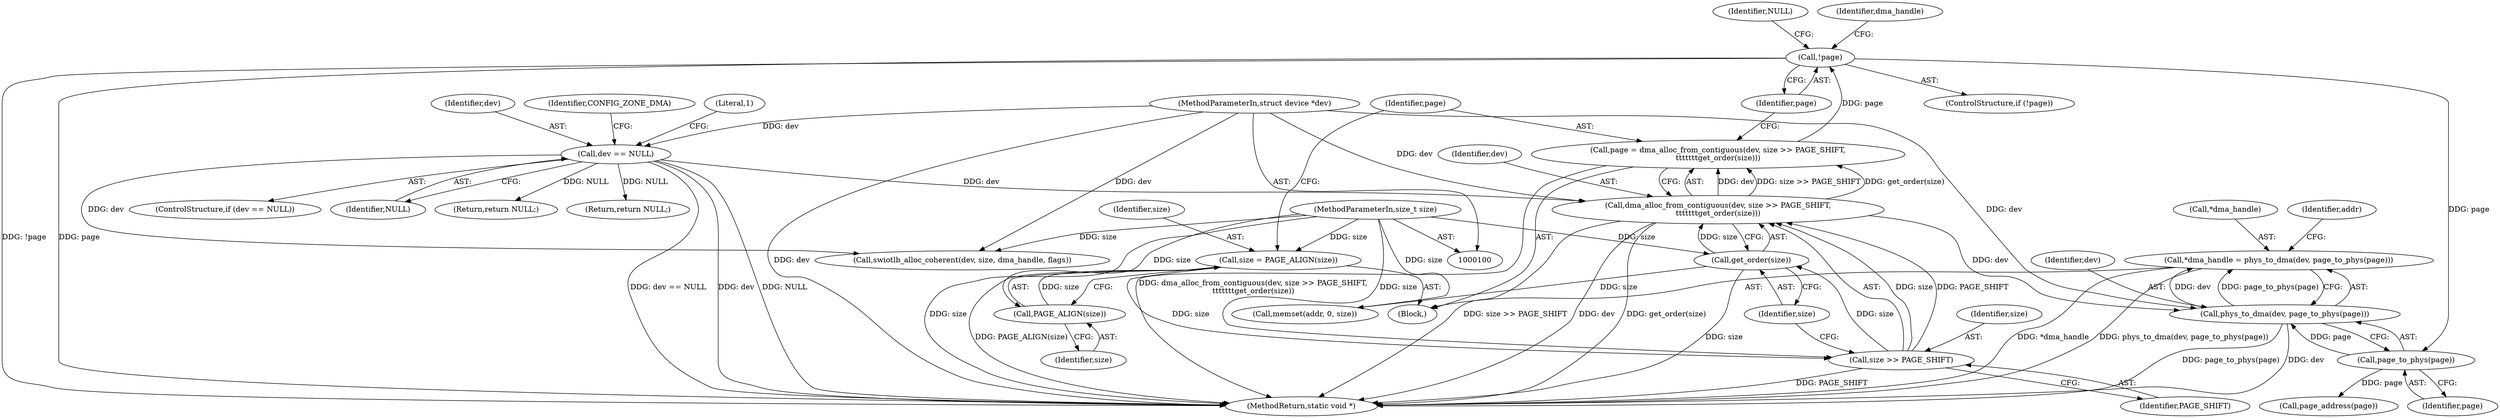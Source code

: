 digraph "0_linux_6829e274a623187c24f7cfc0e3d35f25d087fcc5_0@pointer" {
"1000158" [label="(Call,*dma_handle = phys_to_dma(dev, page_to_phys(page)))"];
"1000161" [label="(Call,phys_to_dma(dev, page_to_phys(page)))"];
"1000146" [label="(Call,dma_alloc_from_contiguous(dev, size >> PAGE_SHIFT,\n\t\t\t\t\t\t\tget_order(size)))"];
"1000108" [label="(Call,dev == NULL)"];
"1000101" [label="(MethodParameterIn,struct device *dev)"];
"1000148" [label="(Call,size >> PAGE_SHIFT)"];
"1000140" [label="(Call,size = PAGE_ALIGN(size))"];
"1000142" [label="(Call,PAGE_ALIGN(size))"];
"1000102" [label="(MethodParameterIn,size_t size)"];
"1000151" [label="(Call,get_order(size))"];
"1000163" [label="(Call,page_to_phys(page))"];
"1000154" [label="(Call,!page)"];
"1000144" [label="(Call,page = dma_alloc_from_contiguous(dev, size >> PAGE_SHIFT,\n\t\t\t\t\t\t\tget_order(size)))"];
"1000108" [label="(Call,dev == NULL)"];
"1000109" [label="(Identifier,dev)"];
"1000142" [label="(Call,PAGE_ALIGN(size))"];
"1000102" [label="(MethodParameterIn,size_t size)"];
"1000101" [label="(MethodParameterIn,struct device *dev)"];
"1000145" [label="(Identifier,page)"];
"1000163" [label="(Call,page_to_phys(page))"];
"1000151" [label="(Call,get_order(size))"];
"1000157" [label="(Identifier,NULL)"];
"1000167" [label="(Call,page_address(page))"];
"1000120" [label="(Identifier,CONFIG_ZONE_DMA)"];
"1000110" [label="(Identifier,NULL)"];
"1000144" [label="(Call,page = dma_alloc_from_contiguous(dev, size >> PAGE_SHIFT,\n\t\t\t\t\t\t\tget_order(size)))"];
"1000115" [label="(Return,return NULL;)"];
"1000166" [label="(Identifier,addr)"];
"1000113" [label="(Literal,1)"];
"1000178" [label="(Call,swiotlb_alloc_coherent(dev, size, dma_handle, flags))"];
"1000141" [label="(Identifier,size)"];
"1000147" [label="(Identifier,dev)"];
"1000137" [label="(Block,)"];
"1000156" [label="(Return,return NULL;)"];
"1000150" [label="(Identifier,PAGE_SHIFT)"];
"1000152" [label="(Identifier,size)"];
"1000159" [label="(Call,*dma_handle)"];
"1000149" [label="(Identifier,size)"];
"1000161" [label="(Call,phys_to_dma(dev, page_to_phys(page)))"];
"1000183" [label="(MethodReturn,static void *)"];
"1000158" [label="(Call,*dma_handle = phys_to_dma(dev, page_to_phys(page)))"];
"1000107" [label="(ControlStructure,if (dev == NULL))"];
"1000148" [label="(Call,size >> PAGE_SHIFT)"];
"1000155" [label="(Identifier,page)"];
"1000169" [label="(Call,memset(addr, 0, size))"];
"1000164" [label="(Identifier,page)"];
"1000162" [label="(Identifier,dev)"];
"1000143" [label="(Identifier,size)"];
"1000154" [label="(Call,!page)"];
"1000160" [label="(Identifier,dma_handle)"];
"1000146" [label="(Call,dma_alloc_from_contiguous(dev, size >> PAGE_SHIFT,\n\t\t\t\t\t\t\tget_order(size)))"];
"1000153" [label="(ControlStructure,if (!page))"];
"1000140" [label="(Call,size = PAGE_ALIGN(size))"];
"1000158" -> "1000137"  [label="AST: "];
"1000158" -> "1000161"  [label="CFG: "];
"1000159" -> "1000158"  [label="AST: "];
"1000161" -> "1000158"  [label="AST: "];
"1000166" -> "1000158"  [label="CFG: "];
"1000158" -> "1000183"  [label="DDG: *dma_handle"];
"1000158" -> "1000183"  [label="DDG: phys_to_dma(dev, page_to_phys(page))"];
"1000161" -> "1000158"  [label="DDG: dev"];
"1000161" -> "1000158"  [label="DDG: page_to_phys(page)"];
"1000161" -> "1000163"  [label="CFG: "];
"1000162" -> "1000161"  [label="AST: "];
"1000163" -> "1000161"  [label="AST: "];
"1000161" -> "1000183"  [label="DDG: page_to_phys(page)"];
"1000161" -> "1000183"  [label="DDG: dev"];
"1000146" -> "1000161"  [label="DDG: dev"];
"1000101" -> "1000161"  [label="DDG: dev"];
"1000163" -> "1000161"  [label="DDG: page"];
"1000146" -> "1000144"  [label="AST: "];
"1000146" -> "1000151"  [label="CFG: "];
"1000147" -> "1000146"  [label="AST: "];
"1000148" -> "1000146"  [label="AST: "];
"1000151" -> "1000146"  [label="AST: "];
"1000144" -> "1000146"  [label="CFG: "];
"1000146" -> "1000183"  [label="DDG: get_order(size)"];
"1000146" -> "1000183"  [label="DDG: size >> PAGE_SHIFT"];
"1000146" -> "1000183"  [label="DDG: dev"];
"1000146" -> "1000144"  [label="DDG: dev"];
"1000146" -> "1000144"  [label="DDG: size >> PAGE_SHIFT"];
"1000146" -> "1000144"  [label="DDG: get_order(size)"];
"1000108" -> "1000146"  [label="DDG: dev"];
"1000101" -> "1000146"  [label="DDG: dev"];
"1000148" -> "1000146"  [label="DDG: size"];
"1000148" -> "1000146"  [label="DDG: PAGE_SHIFT"];
"1000151" -> "1000146"  [label="DDG: size"];
"1000108" -> "1000107"  [label="AST: "];
"1000108" -> "1000110"  [label="CFG: "];
"1000109" -> "1000108"  [label="AST: "];
"1000110" -> "1000108"  [label="AST: "];
"1000113" -> "1000108"  [label="CFG: "];
"1000120" -> "1000108"  [label="CFG: "];
"1000108" -> "1000183"  [label="DDG: dev == NULL"];
"1000108" -> "1000183"  [label="DDG: dev"];
"1000108" -> "1000183"  [label="DDG: NULL"];
"1000101" -> "1000108"  [label="DDG: dev"];
"1000108" -> "1000115"  [label="DDG: NULL"];
"1000108" -> "1000156"  [label="DDG: NULL"];
"1000108" -> "1000178"  [label="DDG: dev"];
"1000101" -> "1000100"  [label="AST: "];
"1000101" -> "1000183"  [label="DDG: dev"];
"1000101" -> "1000178"  [label="DDG: dev"];
"1000148" -> "1000150"  [label="CFG: "];
"1000149" -> "1000148"  [label="AST: "];
"1000150" -> "1000148"  [label="AST: "];
"1000152" -> "1000148"  [label="CFG: "];
"1000148" -> "1000183"  [label="DDG: PAGE_SHIFT"];
"1000140" -> "1000148"  [label="DDG: size"];
"1000102" -> "1000148"  [label="DDG: size"];
"1000148" -> "1000151"  [label="DDG: size"];
"1000140" -> "1000137"  [label="AST: "];
"1000140" -> "1000142"  [label="CFG: "];
"1000141" -> "1000140"  [label="AST: "];
"1000142" -> "1000140"  [label="AST: "];
"1000145" -> "1000140"  [label="CFG: "];
"1000140" -> "1000183"  [label="DDG: PAGE_ALIGN(size)"];
"1000142" -> "1000140"  [label="DDG: size"];
"1000102" -> "1000140"  [label="DDG: size"];
"1000142" -> "1000143"  [label="CFG: "];
"1000143" -> "1000142"  [label="AST: "];
"1000102" -> "1000142"  [label="DDG: size"];
"1000102" -> "1000100"  [label="AST: "];
"1000102" -> "1000183"  [label="DDG: size"];
"1000102" -> "1000151"  [label="DDG: size"];
"1000102" -> "1000169"  [label="DDG: size"];
"1000102" -> "1000178"  [label="DDG: size"];
"1000151" -> "1000152"  [label="CFG: "];
"1000152" -> "1000151"  [label="AST: "];
"1000151" -> "1000183"  [label="DDG: size"];
"1000151" -> "1000169"  [label="DDG: size"];
"1000163" -> "1000164"  [label="CFG: "];
"1000164" -> "1000163"  [label="AST: "];
"1000154" -> "1000163"  [label="DDG: page"];
"1000163" -> "1000167"  [label="DDG: page"];
"1000154" -> "1000153"  [label="AST: "];
"1000154" -> "1000155"  [label="CFG: "];
"1000155" -> "1000154"  [label="AST: "];
"1000157" -> "1000154"  [label="CFG: "];
"1000160" -> "1000154"  [label="CFG: "];
"1000154" -> "1000183"  [label="DDG: !page"];
"1000154" -> "1000183"  [label="DDG: page"];
"1000144" -> "1000154"  [label="DDG: page"];
"1000144" -> "1000137"  [label="AST: "];
"1000145" -> "1000144"  [label="AST: "];
"1000155" -> "1000144"  [label="CFG: "];
"1000144" -> "1000183"  [label="DDG: dma_alloc_from_contiguous(dev, size >> PAGE_SHIFT,\n\t\t\t\t\t\t\tget_order(size))"];
}
